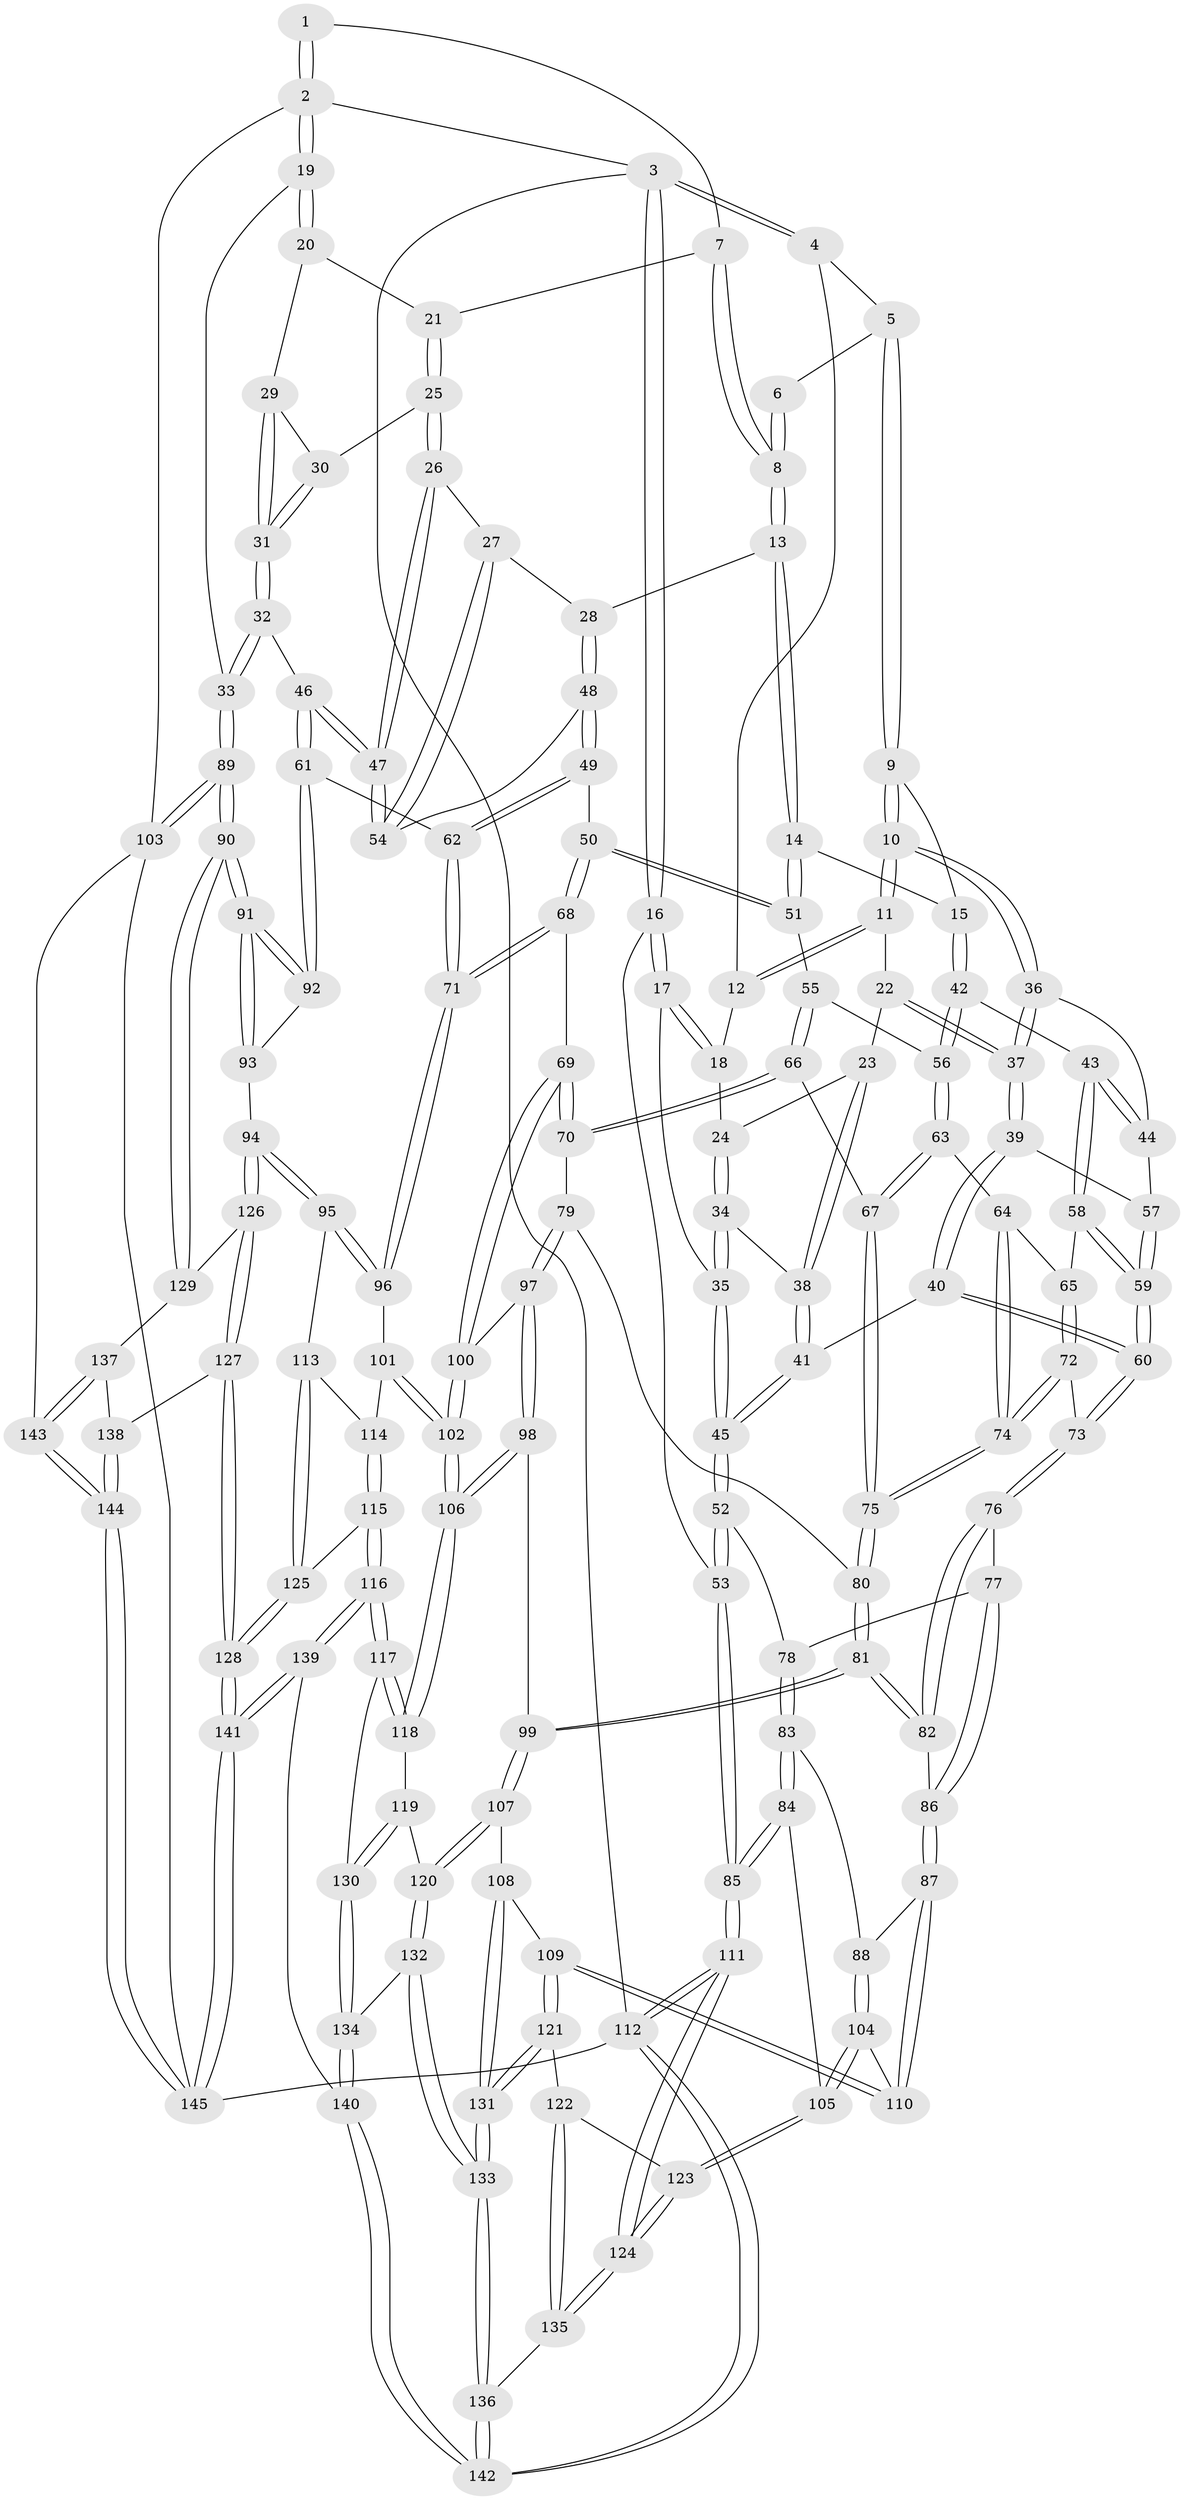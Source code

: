 // coarse degree distribution, {9: 0.017241379310344827, 8: 0.034482758620689655, 2: 0.05172413793103448, 6: 0.13793103448275862, 5: 0.1896551724137931, 4: 0.3448275862068966, 3: 0.1896551724137931, 10: 0.017241379310344827, 7: 0.017241379310344827}
// Generated by graph-tools (version 1.1) at 2025/21/03/04/25 18:21:13]
// undirected, 145 vertices, 359 edges
graph export_dot {
graph [start="1"]
  node [color=gray90,style=filled];
  1 [pos="+0.8143878539372622+0"];
  2 [pos="+1+0"];
  3 [pos="+0+0"];
  4 [pos="+0.26705118203779143+0"];
  5 [pos="+0.3910832753356368+0"];
  6 [pos="+0.43160744391664674+0"];
  7 [pos="+0.7879524679612883+0.0028771416159023492"];
  8 [pos="+0.6788408177580605+0.10953125386972208"];
  9 [pos="+0.4296077609272799+0.0194467923521578"];
  10 [pos="+0.3434671065751767+0.1866189686795933"];
  11 [pos="+0.21143655951211845+0.09802806061632197"];
  12 [pos="+0.1921617010751466+0"];
  13 [pos="+0.6570992031865666+0.14796318826353697"];
  14 [pos="+0.5825946172282241+0.16882596017005413"];
  15 [pos="+0.546845973845231+0.15131311716249896"];
  16 [pos="+0+0.08475274002698324"];
  17 [pos="+0+0.1328555109827587"];
  18 [pos="+0.07359442688146858+0.0976597435794029"];
  19 [pos="+1+0.17952448893088885"];
  20 [pos="+0.8552908031364408+0.08403343162447353"];
  21 [pos="+0.842743653653728+0.07761157501074295"];
  22 [pos="+0.18896247578809638+0.1716758390436755"];
  23 [pos="+0.15494771684129952+0.1839132169085722"];
  24 [pos="+0.13257548474877764+0.17189216635393434"];
  25 [pos="+0.8082499980402988+0.2052280606419279"];
  26 [pos="+0.799538327180855+0.21401623053187394"];
  27 [pos="+0.7894853837924972+0.21334707103019745"];
  28 [pos="+0.6844973110025211+0.17769389950431277"];
  29 [pos="+0.8759906671706554+0.1449902177282826"];
  30 [pos="+0.8688095302205555+0.20749253662603917"];
  31 [pos="+0.9350391431929643+0.23091252700823567"];
  32 [pos="+1+0.3257428824852295"];
  33 [pos="+1+0.3076424091934412"];
  34 [pos="+0.05075014699787218+0.20899586945318854"];
  35 [pos="+0.04501109872428351+0.2094355510030046"];
  36 [pos="+0.34339238903977354+0.1874619909244333"];
  37 [pos="+0.2532403866361549+0.24512380903146896"];
  38 [pos="+0.13690534737273566+0.22615641317097662"];
  39 [pos="+0.2511146169699626+0.2511065535270303"];
  40 [pos="+0.19176243136947585+0.33397290611374186"];
  41 [pos="+0.14847092807162218+0.33667369185152546"];
  42 [pos="+0.41834244264949694+0.2565642709160969"];
  43 [pos="+0.4031457719324267+0.2556054254472367"];
  44 [pos="+0.381709503740163+0.23361471096910036"];
  45 [pos="+0.08892377401339818+0.36353117620697306"];
  46 [pos="+0.8800519847738748+0.4078217436941913"];
  47 [pos="+0.8556571891332724+0.37012731847419233"];
  48 [pos="+0.7005027283854152+0.28176292875696507"];
  49 [pos="+0.6807119587944981+0.3110283747482021"];
  50 [pos="+0.5973762108323437+0.3116190283599671"];
  51 [pos="+0.5701338706650952+0.28643168687329795"];
  52 [pos="+0.062100453060912955+0.39017562710678"];
  53 [pos="+0+0.4266957495753843"];
  54 [pos="+0.7367900068209229+0.28644743282107443"];
  55 [pos="+0.5477659349037235+0.2980338436552725"];
  56 [pos="+0.4850860853067876+0.3077721545419668"];
  57 [pos="+0.3113400430078197+0.3008477950288882"];
  58 [pos="+0.3716995622226855+0.3336317993644318"];
  59 [pos="+0.3462450962731645+0.35236198370815996"];
  60 [pos="+0.2980107085485995+0.42450480603982127"];
  61 [pos="+0.8714351591234736+0.41719305521860406"];
  62 [pos="+0.74159814595436+0.4464897885668347"];
  63 [pos="+0.45958617679155445+0.37706823903508735"];
  64 [pos="+0.45683986205383675+0.3767519828810728"];
  65 [pos="+0.4311958311627185+0.36719561681518664"];
  66 [pos="+0.5172845917444248+0.444744855774143"];
  67 [pos="+0.49441114360100286+0.43456783121396225"];
  68 [pos="+0.6229014207459043+0.48864919136064155"];
  69 [pos="+0.5928684988060091+0.4946473924652489"];
  70 [pos="+0.5540302227347124+0.4755241635376788"];
  71 [pos="+0.6651917806731836+0.4959530536733822"];
  72 [pos="+0.3303532111984071+0.45101183811942275"];
  73 [pos="+0.29982807211910467+0.43170071812705574"];
  74 [pos="+0.3368440092888401+0.45567199827004545"];
  75 [pos="+0.3644223032446049+0.48172718877048903"];
  76 [pos="+0.24974207686582692+0.4857736074170375"];
  77 [pos="+0.230588687922651+0.5004990752517916"];
  78 [pos="+0.10589830882401499+0.4617141223461361"];
  79 [pos="+0.4179836960023809+0.539368814180807"];
  80 [pos="+0.370102430565715+0.5002281680017541"];
  81 [pos="+0.3246204483261092+0.5980094219914279"];
  82 [pos="+0.32067324996502855+0.596373628691385"];
  83 [pos="+0.10387138945333003+0.5644715449730108"];
  84 [pos="+0+0.6349147235689157"];
  85 [pos="+0+0.6029456829107388"];
  86 [pos="+0.21213565965400116+0.5779084310898516"];
  87 [pos="+0.203546973103594+0.5877975568144445"];
  88 [pos="+0.1056345571477755+0.5655779013687872"];
  89 [pos="+1+0.7574537384662192"];
  90 [pos="+1+0.7449196299500227"];
  91 [pos="+1+0.6809245731845924"];
  92 [pos="+0.8818188092332944+0.5354427759446352"];
  93 [pos="+0.8093697494046774+0.6507133769892869"];
  94 [pos="+0.7725961840004036+0.6798962516213314"];
  95 [pos="+0.7302977738016226+0.6609649125454874"];
  96 [pos="+0.6919237064469697+0.5771938920536086"];
  97 [pos="+0.430817966043101+0.5693502905452581"];
  98 [pos="+0.4230557469886872+0.6122746865132387"];
  99 [pos="+0.343525386190965+0.650716826473678"];
  100 [pos="+0.5481725621228137+0.5683362627436334"];
  101 [pos="+0.5646359814470275+0.6664461366571266"];
  102 [pos="+0.5310663871885236+0.652889709921996"];
  103 [pos="+1+0.7663816636888366"];
  104 [pos="+0.12463894987035681+0.6608707181659034"];
  105 [pos="+0.04981995029944315+0.700623243057375"];
  106 [pos="+0.504641041107239+0.6717090366048921"];
  107 [pos="+0.3244269132273562+0.7186906923678076"];
  108 [pos="+0.2986386268152781+0.7212705903244376"];
  109 [pos="+0.21038662804352048+0.6776269594793439"];
  110 [pos="+0.20536732595153467+0.6690220783278619"];
  111 [pos="+0+1"];
  112 [pos="+0+1"];
  113 [pos="+0.6487559050787056+0.7102951228315535"];
  114 [pos="+0.5690355110009339+0.669225879146994"];
  115 [pos="+0.5726395881693176+0.8196746784094203"];
  116 [pos="+0.5497842424868503+0.8274035712012788"];
  117 [pos="+0.5343633474210551+0.8145356098086011"];
  118 [pos="+0.49394916278971174+0.6960384505894803"];
  119 [pos="+0.38988533495138983+0.7306172617183644"];
  120 [pos="+0.33157670675394085+0.7246202064668665"];
  121 [pos="+0.12597876270040725+0.7770044279118712"];
  122 [pos="+0.09509476009098727+0.7721895185977379"];
  123 [pos="+0.08716796277132445+0.7680581031455875"];
  124 [pos="+0+0.922984570917608"];
  125 [pos="+0.6149711583488965+0.8078748805393621"];
  126 [pos="+0.7973169800614719+0.7417608327259552"];
  127 [pos="+0.7414398765202712+0.8750369948449888"];
  128 [pos="+0.7367942532134988+0.8765776686973632"];
  129 [pos="+0.9564471629985352+0.7865499172399124"];
  130 [pos="+0.4561906603227971+0.8124013388709317"];
  131 [pos="+0.20055736373029298+0.8503226588637202"];
  132 [pos="+0.3497239904484841+0.8178997819865587"];
  133 [pos="+0.2094081465580034+0.9111695962655648"];
  134 [pos="+0.3863346978078004+0.8659379764794747"];
  135 [pos="+0.07559838438016787+0.8949317963058361"];
  136 [pos="+0.2064008762134408+0.9447612698242197"];
  137 [pos="+0.868381370653523+0.8995380923758138"];
  138 [pos="+0.7958380867002143+0.9031366779616393"];
  139 [pos="+0.47606197999692773+1"];
  140 [pos="+0.4086453665270491+1"];
  141 [pos="+0.5481919536170747+1"];
  142 [pos="+0.28579149093772427+1"];
  143 [pos="+0.9217887481150202+0.9657056991941257"];
  144 [pos="+0.8885527299293922+1"];
  145 [pos="+0.8911253886271463+1"];
  1 -- 2;
  1 -- 2;
  1 -- 7;
  2 -- 3;
  2 -- 19;
  2 -- 19;
  2 -- 103;
  3 -- 4;
  3 -- 4;
  3 -- 16;
  3 -- 16;
  3 -- 112;
  4 -- 5;
  4 -- 12;
  5 -- 6;
  5 -- 9;
  5 -- 9;
  6 -- 8;
  6 -- 8;
  7 -- 8;
  7 -- 8;
  7 -- 21;
  8 -- 13;
  8 -- 13;
  9 -- 10;
  9 -- 10;
  9 -- 15;
  10 -- 11;
  10 -- 11;
  10 -- 36;
  10 -- 36;
  11 -- 12;
  11 -- 12;
  11 -- 22;
  12 -- 18;
  13 -- 14;
  13 -- 14;
  13 -- 28;
  14 -- 15;
  14 -- 51;
  14 -- 51;
  15 -- 42;
  15 -- 42;
  16 -- 17;
  16 -- 17;
  16 -- 53;
  17 -- 18;
  17 -- 18;
  17 -- 35;
  18 -- 24;
  19 -- 20;
  19 -- 20;
  19 -- 33;
  20 -- 21;
  20 -- 29;
  21 -- 25;
  21 -- 25;
  22 -- 23;
  22 -- 37;
  22 -- 37;
  23 -- 24;
  23 -- 38;
  23 -- 38;
  24 -- 34;
  24 -- 34;
  25 -- 26;
  25 -- 26;
  25 -- 30;
  26 -- 27;
  26 -- 47;
  26 -- 47;
  27 -- 28;
  27 -- 54;
  27 -- 54;
  28 -- 48;
  28 -- 48;
  29 -- 30;
  29 -- 31;
  29 -- 31;
  30 -- 31;
  30 -- 31;
  31 -- 32;
  31 -- 32;
  32 -- 33;
  32 -- 33;
  32 -- 46;
  33 -- 89;
  33 -- 89;
  34 -- 35;
  34 -- 35;
  34 -- 38;
  35 -- 45;
  35 -- 45;
  36 -- 37;
  36 -- 37;
  36 -- 44;
  37 -- 39;
  37 -- 39;
  38 -- 41;
  38 -- 41;
  39 -- 40;
  39 -- 40;
  39 -- 57;
  40 -- 41;
  40 -- 60;
  40 -- 60;
  41 -- 45;
  41 -- 45;
  42 -- 43;
  42 -- 56;
  42 -- 56;
  43 -- 44;
  43 -- 44;
  43 -- 58;
  43 -- 58;
  44 -- 57;
  45 -- 52;
  45 -- 52;
  46 -- 47;
  46 -- 47;
  46 -- 61;
  46 -- 61;
  47 -- 54;
  47 -- 54;
  48 -- 49;
  48 -- 49;
  48 -- 54;
  49 -- 50;
  49 -- 62;
  49 -- 62;
  50 -- 51;
  50 -- 51;
  50 -- 68;
  50 -- 68;
  51 -- 55;
  52 -- 53;
  52 -- 53;
  52 -- 78;
  53 -- 85;
  53 -- 85;
  55 -- 56;
  55 -- 66;
  55 -- 66;
  56 -- 63;
  56 -- 63;
  57 -- 59;
  57 -- 59;
  58 -- 59;
  58 -- 59;
  58 -- 65;
  59 -- 60;
  59 -- 60;
  60 -- 73;
  60 -- 73;
  61 -- 62;
  61 -- 92;
  61 -- 92;
  62 -- 71;
  62 -- 71;
  63 -- 64;
  63 -- 67;
  63 -- 67;
  64 -- 65;
  64 -- 74;
  64 -- 74;
  65 -- 72;
  65 -- 72;
  66 -- 67;
  66 -- 70;
  66 -- 70;
  67 -- 75;
  67 -- 75;
  68 -- 69;
  68 -- 71;
  68 -- 71;
  69 -- 70;
  69 -- 70;
  69 -- 100;
  69 -- 100;
  70 -- 79;
  71 -- 96;
  71 -- 96;
  72 -- 73;
  72 -- 74;
  72 -- 74;
  73 -- 76;
  73 -- 76;
  74 -- 75;
  74 -- 75;
  75 -- 80;
  75 -- 80;
  76 -- 77;
  76 -- 82;
  76 -- 82;
  77 -- 78;
  77 -- 86;
  77 -- 86;
  78 -- 83;
  78 -- 83;
  79 -- 80;
  79 -- 97;
  79 -- 97;
  80 -- 81;
  80 -- 81;
  81 -- 82;
  81 -- 82;
  81 -- 99;
  81 -- 99;
  82 -- 86;
  83 -- 84;
  83 -- 84;
  83 -- 88;
  84 -- 85;
  84 -- 85;
  84 -- 105;
  85 -- 111;
  85 -- 111;
  86 -- 87;
  86 -- 87;
  87 -- 88;
  87 -- 110;
  87 -- 110;
  88 -- 104;
  88 -- 104;
  89 -- 90;
  89 -- 90;
  89 -- 103;
  89 -- 103;
  90 -- 91;
  90 -- 91;
  90 -- 129;
  90 -- 129;
  91 -- 92;
  91 -- 92;
  91 -- 93;
  91 -- 93;
  92 -- 93;
  93 -- 94;
  94 -- 95;
  94 -- 95;
  94 -- 126;
  94 -- 126;
  95 -- 96;
  95 -- 96;
  95 -- 113;
  96 -- 101;
  97 -- 98;
  97 -- 98;
  97 -- 100;
  98 -- 99;
  98 -- 106;
  98 -- 106;
  99 -- 107;
  99 -- 107;
  100 -- 102;
  100 -- 102;
  101 -- 102;
  101 -- 102;
  101 -- 114;
  102 -- 106;
  102 -- 106;
  103 -- 143;
  103 -- 145;
  104 -- 105;
  104 -- 105;
  104 -- 110;
  105 -- 123;
  105 -- 123;
  106 -- 118;
  106 -- 118;
  107 -- 108;
  107 -- 120;
  107 -- 120;
  108 -- 109;
  108 -- 131;
  108 -- 131;
  109 -- 110;
  109 -- 110;
  109 -- 121;
  109 -- 121;
  111 -- 112;
  111 -- 112;
  111 -- 124;
  111 -- 124;
  112 -- 142;
  112 -- 142;
  112 -- 145;
  113 -- 114;
  113 -- 125;
  113 -- 125;
  114 -- 115;
  114 -- 115;
  115 -- 116;
  115 -- 116;
  115 -- 125;
  116 -- 117;
  116 -- 117;
  116 -- 139;
  116 -- 139;
  117 -- 118;
  117 -- 118;
  117 -- 130;
  118 -- 119;
  119 -- 120;
  119 -- 130;
  119 -- 130;
  120 -- 132;
  120 -- 132;
  121 -- 122;
  121 -- 131;
  121 -- 131;
  122 -- 123;
  122 -- 135;
  122 -- 135;
  123 -- 124;
  123 -- 124;
  124 -- 135;
  124 -- 135;
  125 -- 128;
  125 -- 128;
  126 -- 127;
  126 -- 127;
  126 -- 129;
  127 -- 128;
  127 -- 128;
  127 -- 138;
  128 -- 141;
  128 -- 141;
  129 -- 137;
  130 -- 134;
  130 -- 134;
  131 -- 133;
  131 -- 133;
  132 -- 133;
  132 -- 133;
  132 -- 134;
  133 -- 136;
  133 -- 136;
  134 -- 140;
  134 -- 140;
  135 -- 136;
  136 -- 142;
  136 -- 142;
  137 -- 138;
  137 -- 143;
  137 -- 143;
  138 -- 144;
  138 -- 144;
  139 -- 140;
  139 -- 141;
  139 -- 141;
  140 -- 142;
  140 -- 142;
  141 -- 145;
  141 -- 145;
  143 -- 144;
  143 -- 144;
  144 -- 145;
  144 -- 145;
}
